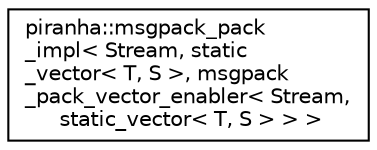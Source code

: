 digraph "Graphical Class Hierarchy"
{
  edge [fontname="Helvetica",fontsize="10",labelfontname="Helvetica",labelfontsize="10"];
  node [fontname="Helvetica",fontsize="10",shape=record];
  rankdir="LR";
  Node0 [label="piranha::msgpack_pack\l_impl\< Stream, static\l_vector\< T, S \>, msgpack\l_pack_vector_enabler\< Stream,\l static_vector\< T, S \> \> \>",height=0.2,width=0.4,color="black", fillcolor="white", style="filled",URL="$structpiranha_1_1msgpack__pack__impl_3_01_stream_00_01static__vector_3_01_t_00_01_s_01_4_00_01ms58295e2919949c8bfd7875208f6cf91d.html",tooltip="Specialisation of piranha::msgpack_pack() for piranha::static_vector. "];
}
